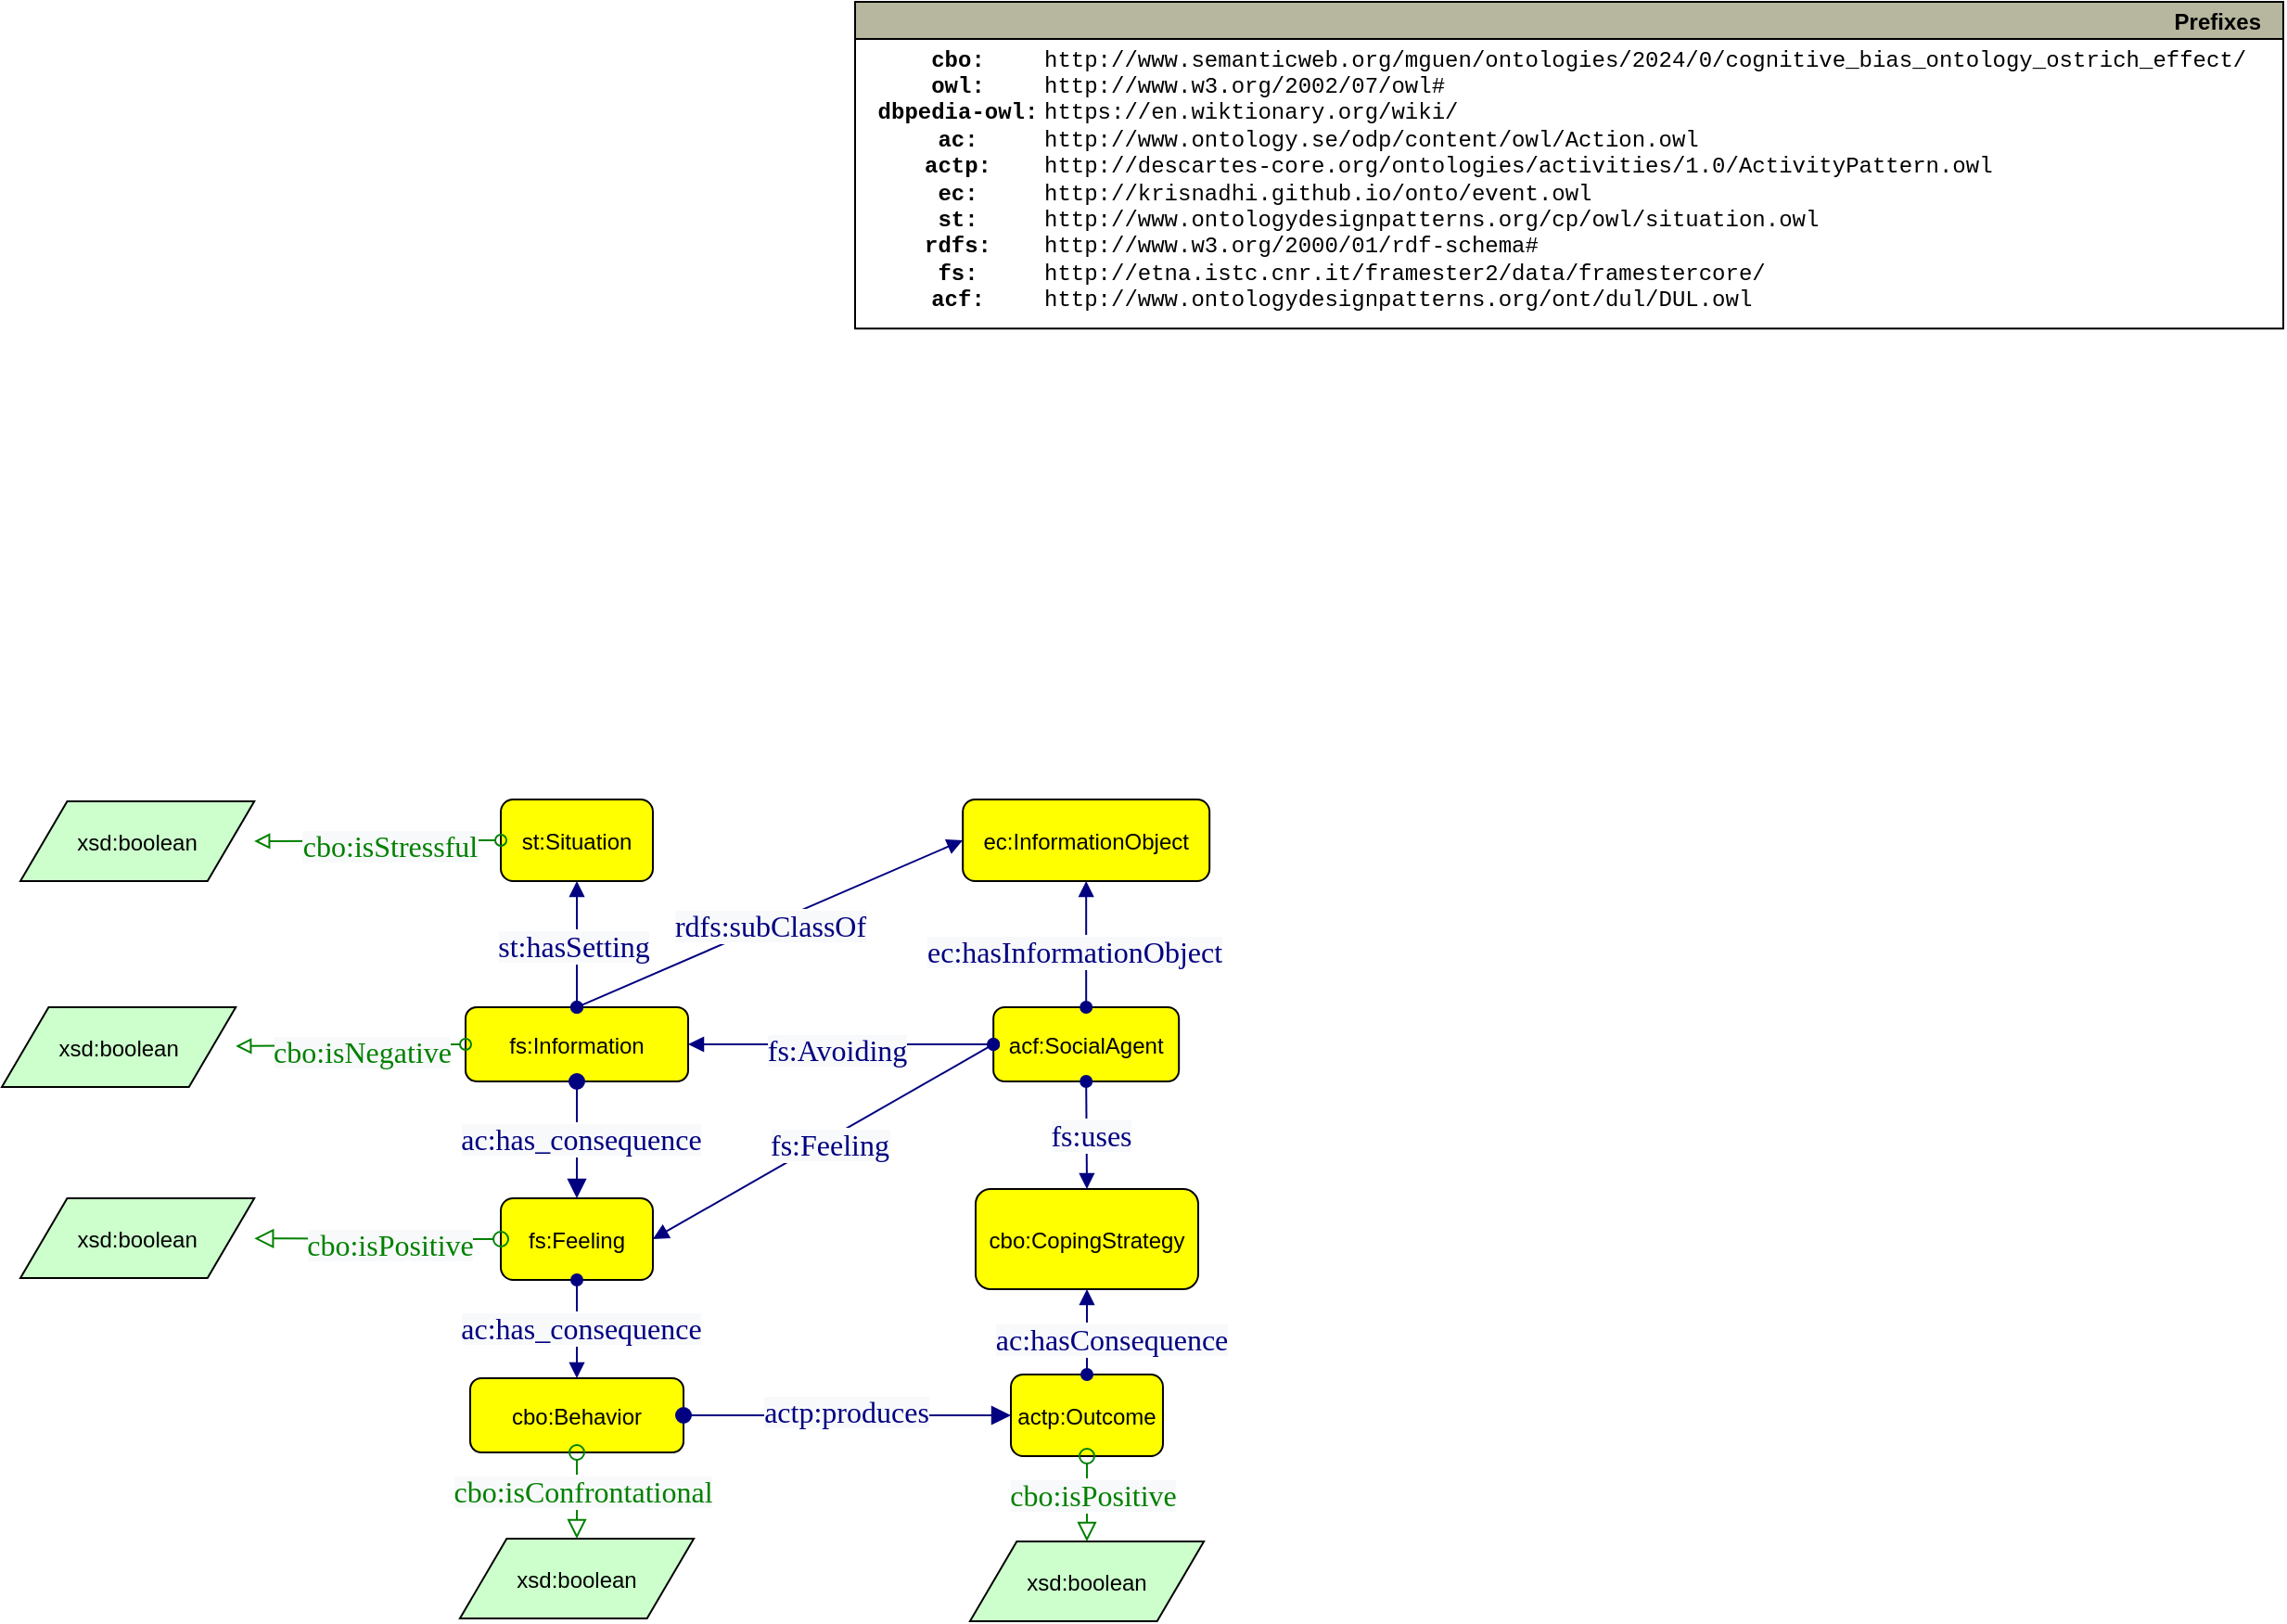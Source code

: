 <mxfile version="23.1.6" type="device">
  <diagram name="Pagina-1" id="cdvw-fGJhAjwr92eGuqH">
    <mxGraphModel dx="1707" dy="1637" grid="1" gridSize="10" guides="1" tooltips="1" connect="1" arrows="1" fold="1" page="1" pageScale="1" pageWidth="827" pageHeight="1169" math="0" shadow="0">
      <root>
        <mxCell id="0" />
        <mxCell id="1" parent="0" />
        <mxCell id="5axnnEzAqOF_N3PDDw29-1" value="Prefixes" style="graphMlID=n0;shape=swimlane;startSize=20;fillColor=#b7b69e;strokeColor=#000000;strokeWidth=1.0;align=right;spacingRight=10;fontStyle=1" parent="1" vertex="1">
          <mxGeometry x="-230" y="-1160" width="769.996" height="176.1" as="geometry" />
        </mxCell>
        <mxCell id="5axnnEzAqOF_N3PDDw29-2" value="&lt;b&gt;cbo:&lt;br&gt;owl:&lt;br&gt;dbpedia-owl:&lt;br&gt;ac:&lt;br&gt;actp:&lt;br&gt;ec:&lt;br&gt;st:&lt;br&gt;rdfs:&lt;br&gt;fs:&lt;br&gt;acf:&lt;br&gt;&lt;/b&gt;" style="text;html=1;align=center;verticalAlign=middle;resizable=0;points=[];autosize=1;fontFamily=Courier New;" parent="5axnnEzAqOF_N3PDDw29-1" vertex="1">
          <mxGeometry x="-0.004" y="16.1" width="110" height="160" as="geometry" />
        </mxCell>
        <mxCell id="5axnnEzAqOF_N3PDDw29-3" value="http://www.semanticweb.org/mguen/ontologies/2024/0/cognitive_bias_ontology_ostrich_effect/&lt;br&gt;http://www.w3.org/2002/07/owl#&lt;br&gt;https://en.wiktionary.org/wiki/&lt;br&gt;http://www.ontology.se/odp/content/owl/Action.owl&lt;br&gt;http://descartes-core.org/ontologies/activities/1.0/ActivityPattern.owl&lt;br&gt;http://krisnadhi.github.io/onto/event.owl&lt;br&gt;http://www.ontologydesignpatterns.org/cp/owl/situation.owl&lt;br&gt;http://www.w3.org/2000/01/rdf-schema#&lt;br&gt;http://etna.istc.cnr.it/framester2/data/framestercore/&lt;br&gt;http://www.ontologydesignpatterns.org/ont/dul/DUL.owl" style="text;html=1;align=left;verticalAlign=middle;resizable=0;points=[];autosize=1;fontFamily=Courier New;" parent="5axnnEzAqOF_N3PDDw29-1" vertex="1">
          <mxGeometry x="99.996" y="16.1" width="670" height="160" as="geometry" />
        </mxCell>
        <mxCell id="jWV_-NbMMqejMwwxDnWq-2" value="cbo:Behavior" style="graphMlID=n4;shape=rect;rounded=1;arcsize=30;fillColor=#ffff00;strokeColor=#000000;strokeWidth=1.0" parent="1" vertex="1">
          <mxGeometry x="-437.5" y="-418" width="115" height="40" as="geometry" />
        </mxCell>
        <mxCell id="jWV_-NbMMqejMwwxDnWq-4" value="st:Situation" style="graphMlID=n4;shape=rect;rounded=1;arcsize=30;fillColor=#ffff00;strokeColor=#000000;strokeWidth=1.0" parent="1" vertex="1">
          <mxGeometry x="-420.98" y="-730" width="81.968" height="44" as="geometry" />
        </mxCell>
        <mxCell id="jWV_-NbMMqejMwwxDnWq-5" value="cbo:CopingStrategy" style="graphMlID=n4;shape=rect;rounded=1;arcsize=30;fillColor=#ffff00;strokeColor=#000000;strokeWidth=1.0" parent="1" vertex="1">
          <mxGeometry x="-165" y="-520" width="120" height="54" as="geometry" />
        </mxCell>
        <mxCell id="jWV_-NbMMqejMwwxDnWq-7" value="fs:Feeling" style="graphMlID=n4;shape=rect;rounded=1;arcsize=30;fillColor=#ffff00;strokeColor=#000000;strokeWidth=1.0" parent="1" vertex="1">
          <mxGeometry x="-420.98" y="-515" width="81.968" height="44" as="geometry" />
        </mxCell>
        <mxCell id="jWV_-NbMMqejMwwxDnWq-8" value="ec:InformationObject" style="graphMlID=n4;shape=rect;rounded=1;arcsize=30;fillColor=#ffff00;strokeColor=#000000;strokeWidth=1.0" parent="1" vertex="1">
          <mxGeometry x="-171.91" y="-730" width="133" height="44" as="geometry" />
        </mxCell>
        <mxCell id="jWV_-NbMMqejMwwxDnWq-9" value="fs:Information" style="graphMlID=n4;shape=rect;rounded=1;arcsize=30;fillColor=#ffff00;strokeColor=#000000;strokeWidth=1.0" parent="1" vertex="1">
          <mxGeometry x="-440" y="-618" width="120" height="40" as="geometry" />
        </mxCell>
        <mxCell id="jWV_-NbMMqejMwwxDnWq-10" value="actp:Outcome" style="graphMlID=n4;shape=rect;rounded=1;arcsize=30;fillColor=#ffff00;strokeColor=#000000;strokeWidth=1.0" parent="1" vertex="1">
          <mxGeometry x="-145.98" y="-420" width="81.968" height="44" as="geometry" />
        </mxCell>
        <mxCell id="jWV_-NbMMqejMwwxDnWq-11" value="acf:SocialAgent" style="graphMlID=n4;shape=rect;rounded=1;arcsize=30;fillColor=#ffff00;strokeColor=#000000;strokeWidth=1.0" parent="1" vertex="1">
          <mxGeometry x="-155.41" y="-618" width="100" height="40" as="geometry" />
        </mxCell>
        <mxCell id="jWV_-NbMMqejMwwxDnWq-13" value="" style="graphMlID=e0;rounded=0;endArrow=block;strokeColor=#000080;strokeWidth=1.0;startArrow=oval;startFill=1;endFill=1;exitX=0.5;exitY=0;exitDx=0;exitDy=0;entryX=0.5;entryY=1;entryDx=0;entryDy=0;" parent="1" source="jWV_-NbMMqejMwwxDnWq-9" target="jWV_-NbMMqejMwwxDnWq-4" edge="1">
          <mxGeometry relative="1" as="geometry">
            <mxPoint x="-230" y="-689.918" as="sourcePoint" />
            <mxPoint x="-250" y="-750" as="targetPoint" />
          </mxGeometry>
        </mxCell>
        <mxCell id="jWV_-NbMMqejMwwxDnWq-14" value="&lt;span style=&quot;color: rgb(0 , 0 , 128) ; font-family: &amp;quot;dialog&amp;quot; ; font-size: 16px ; background-color: rgb(248 , 249 , 250)&quot;&gt;st:hasSetting&lt;/span&gt;" style="text;html=1;align=center;verticalAlign=middle;resizable=0;points=[];labelBackgroundColor=#ffffff;" parent="jWV_-NbMMqejMwwxDnWq-13" vertex="1" connectable="0">
          <mxGeometry x="-0.017" y="2" relative="1" as="geometry">
            <mxPoint as="offset" />
          </mxGeometry>
        </mxCell>
        <mxCell id="jWV_-NbMMqejMwwxDnWq-16" value="" style="graphMlID=e0;rounded=0;endArrow=block;strokeColor=#000080;strokeWidth=1.0;startArrow=oval;startFill=1;endFill=1;exitX=0;exitY=0.5;exitDx=0;exitDy=0;entryX=1;entryY=0.5;entryDx=0;entryDy=0;" parent="1" source="jWV_-NbMMqejMwwxDnWq-11" target="jWV_-NbMMqejMwwxDnWq-9" edge="1">
          <mxGeometry relative="1" as="geometry">
            <mxPoint x="-230" y="-689.918" as="sourcePoint" />
            <mxPoint x="-79" y="-690" as="targetPoint" />
          </mxGeometry>
        </mxCell>
        <mxCell id="jWV_-NbMMqejMwwxDnWq-17" value="&lt;span style=&quot;color: rgb(0 , 0 , 128) ; font-family: &amp;quot;dialog&amp;quot; ; font-size: 16px ; background-color: rgb(248 , 249 , 250)&quot;&gt;fs:Avoiding&lt;/span&gt;" style="text;html=1;align=center;verticalAlign=middle;resizable=0;points=[];labelBackgroundColor=#ffffff;" parent="jWV_-NbMMqejMwwxDnWq-16" vertex="1" connectable="0">
          <mxGeometry x="-0.017" y="2" relative="1" as="geometry">
            <mxPoint x="-4" y="1" as="offset" />
          </mxGeometry>
        </mxCell>
        <mxCell id="jWV_-NbMMqejMwwxDnWq-20" value="" style="graphMlID=e0;rounded=0;endArrow=block;strokeColor=#000080;strokeWidth=1.0;startArrow=oval;startFill=1;endFill=1;exitX=0;exitY=0.5;exitDx=0;exitDy=0;entryX=1;entryY=0.5;entryDx=0;entryDy=0;" parent="1" source="jWV_-NbMMqejMwwxDnWq-11" target="jWV_-NbMMqejMwwxDnWq-7" edge="1">
          <mxGeometry relative="1" as="geometry">
            <mxPoint x="-230" y="-689.918" as="sourcePoint" />
            <mxPoint x="-79" y="-690" as="targetPoint" />
          </mxGeometry>
        </mxCell>
        <mxCell id="jWV_-NbMMqejMwwxDnWq-21" value="&lt;span style=&quot;color: rgb(0 , 0 , 128) ; font-family: &amp;quot;dialog&amp;quot; ; font-size: 16px ; background-color: rgb(248 , 249 , 250)&quot;&gt;fs:Feeling&lt;/span&gt;" style="text;html=1;align=center;verticalAlign=middle;resizable=0;points=[];labelBackgroundColor=#ffffff;" parent="jWV_-NbMMqejMwwxDnWq-20" vertex="1" connectable="0">
          <mxGeometry x="-0.017" y="2" relative="1" as="geometry">
            <mxPoint as="offset" />
          </mxGeometry>
        </mxCell>
        <mxCell id="jWV_-NbMMqejMwwxDnWq-27" value="" style="graphMlID=e0;rounded=0;endArrow=block;strokeColor=#000080;strokeWidth=1.0;startArrow=oval;startFill=1;endFill=1;entryX=0.5;entryY=0;entryDx=0;entryDy=0;exitX=0.5;exitY=1;exitDx=0;exitDy=0;" parent="1" source="jWV_-NbMMqejMwwxDnWq-7" target="jWV_-NbMMqejMwwxDnWq-2" edge="1">
          <mxGeometry relative="1" as="geometry">
            <mxPoint x="-270.986" y="-436" as="sourcePoint" />
            <mxPoint x="-130" y="-780" as="targetPoint" />
            <Array as="points" />
          </mxGeometry>
        </mxCell>
        <mxCell id="jWV_-NbMMqejMwwxDnWq-28" value="&lt;span style=&quot;color: rgb(0 , 0 , 128) ; font-family: &amp;quot;dialog&amp;quot; ; font-size: 16px ; background-color: rgb(248 , 249 , 250)&quot;&gt;ac:has_consequence&lt;/span&gt;" style="text;html=1;align=center;verticalAlign=middle;resizable=0;points=[];labelBackgroundColor=#ffffff;" parent="jWV_-NbMMqejMwwxDnWq-27" vertex="1" connectable="0">
          <mxGeometry x="-0.017" y="2" relative="1" as="geometry">
            <mxPoint as="offset" />
          </mxGeometry>
        </mxCell>
        <mxCell id="jWV_-NbMMqejMwwxDnWq-30" value="" style="graphMlID=e0;rounded=0;endArrow=block;strokeColor=#000080;strokeWidth=1.0;startArrow=oval;startFill=1;endFill=1;entryX=0.5;entryY=1;entryDx=0;entryDy=0;exitX=0.5;exitY=0;exitDx=0;exitDy=0;" parent="1" source="jWV_-NbMMqejMwwxDnWq-11" target="jWV_-NbMMqejMwwxDnWq-8" edge="1">
          <mxGeometry relative="1" as="geometry">
            <mxPoint x="-230" y="-689.918" as="sourcePoint" />
            <mxPoint x="-79" y="-690" as="targetPoint" />
          </mxGeometry>
        </mxCell>
        <mxCell id="jWV_-NbMMqejMwwxDnWq-31" value="&lt;span style=&quot;color: rgb(0 , 0 , 128) ; font-family: &amp;quot;dialog&amp;quot; ; font-size: 16px ; background-color: rgb(248 , 249 , 250)&quot;&gt;ec:hasInformationObject&lt;/span&gt;" style="text;html=1;align=center;verticalAlign=middle;resizable=0;points=[];labelBackgroundColor=#ffffff;" parent="jWV_-NbMMqejMwwxDnWq-30" vertex="1" connectable="0">
          <mxGeometry x="-0.017" y="2" relative="1" as="geometry">
            <mxPoint x="-5" y="3" as="offset" />
          </mxGeometry>
        </mxCell>
        <mxCell id="jWV_-NbMMqejMwwxDnWq-32" value="" style="graphMlID=e0;rounded=0;endArrow=block;strokeColor=#000080;strokeWidth=1.0;startArrow=oval;startFill=1;endFill=1;exitX=0.5;exitY=0;exitDx=0;exitDy=0;entryX=0;entryY=0.5;entryDx=0;entryDy=0;" parent="1" source="jWV_-NbMMqejMwwxDnWq-9" target="jWV_-NbMMqejMwwxDnWq-8" edge="1">
          <mxGeometry relative="1" as="geometry">
            <mxPoint x="-230" y="-689.918" as="sourcePoint" />
            <mxPoint x="-79" y="-690" as="targetPoint" />
          </mxGeometry>
        </mxCell>
        <mxCell id="jWV_-NbMMqejMwwxDnWq-33" value="&lt;span style=&quot;color: rgb(0 , 0 , 128) ; font-family: &amp;quot;dialog&amp;quot; ; font-size: 16px ; background-color: rgb(248 , 249 , 250)&quot;&gt;rdfs:subClassOf&lt;/span&gt;" style="text;html=1;align=center;verticalAlign=middle;resizable=0;points=[];labelBackgroundColor=#ffffff;" parent="jWV_-NbMMqejMwwxDnWq-32" vertex="1" connectable="0">
          <mxGeometry x="-0.017" y="2" relative="1" as="geometry">
            <mxPoint x="2" y="2" as="offset" />
          </mxGeometry>
        </mxCell>
        <mxCell id="jWV_-NbMMqejMwwxDnWq-37" value="" style="graphMlID=e0;rounded=0;endArrow=block;strokeColor=#000080;strokeWidth=1.0;startArrow=oval;startFill=1;endFill=1;exitX=0.5;exitY=1;exitDx=0;exitDy=0;entryX=0.5;entryY=0;entryDx=0;entryDy=0;" parent="1" source="jWV_-NbMMqejMwwxDnWq-11" target="jWV_-NbMMqejMwwxDnWq-5" edge="1">
          <mxGeometry relative="1" as="geometry">
            <mxPoint x="-230" y="-689.918" as="sourcePoint" />
            <mxPoint x="-79" y="-690" as="targetPoint" />
          </mxGeometry>
        </mxCell>
        <mxCell id="jWV_-NbMMqejMwwxDnWq-38" value="&lt;span style=&quot;color: rgb(0 , 0 , 128) ; font-family: &amp;quot;dialog&amp;quot; ; font-size: 16px ; background-color: rgb(248 , 249 , 250)&quot;&gt;fs:uses&lt;/span&gt;" style="text;html=1;align=center;verticalAlign=middle;resizable=0;points=[];labelBackgroundColor=#ffffff;" parent="jWV_-NbMMqejMwwxDnWq-37" vertex="1" connectable="0">
          <mxGeometry x="-0.017" y="2" relative="1" as="geometry">
            <mxPoint as="offset" />
          </mxGeometry>
        </mxCell>
        <mxCell id="jWV_-NbMMqejMwwxDnWq-42" value="" style="graphMlID=e0;rounded=0;endArrow=block;strokeColor=#000080;strokeWidth=1.0;startArrow=oval;startFill=1;endFill=1;exitX=0.5;exitY=0;exitDx=0;exitDy=0;entryX=0.5;entryY=1;entryDx=0;entryDy=0;" parent="1" source="jWV_-NbMMqejMwwxDnWq-10" target="jWV_-NbMMqejMwwxDnWq-5" edge="1">
          <mxGeometry relative="1" as="geometry">
            <mxPoint x="-230" y="-689.918" as="sourcePoint" />
            <mxPoint x="-79" y="-690" as="targetPoint" />
          </mxGeometry>
        </mxCell>
        <mxCell id="jWV_-NbMMqejMwwxDnWq-43" value="&lt;span style=&quot;color: rgb(0 , 0 , 128) ; font-family: &amp;quot;dialog&amp;quot; ; font-size: 16px ; background-color: rgb(248 , 249 , 250)&quot;&gt;ac:hasConsequence&lt;/span&gt;" style="text;html=1;align=center;verticalAlign=middle;resizable=0;points=[];labelBackgroundColor=#ffffff;" parent="jWV_-NbMMqejMwwxDnWq-42" vertex="1" connectable="0">
          <mxGeometry x="-0.017" y="2" relative="1" as="geometry">
            <mxPoint x="15" y="3" as="offset" />
          </mxGeometry>
        </mxCell>
        <mxCell id="y8tdTfFBBmeGGs7g5vYR-1" value="xsd:boolean" style="graphMlID=n6;shape=parallelogram;fillColor=#ccffcc;strokeColor=#000000;strokeWidth=1.0" parent="1" vertex="1">
          <mxGeometry x="-680" y="-729" width="126.095" height="43" as="geometry" />
        </mxCell>
        <mxCell id="y8tdTfFBBmeGGs7g5vYR-4" value="" style="graphMlID=e2;rounded=0;endArrow=block;strokeColor=#008000;strokeWidth=1.0;startArrow=oval;startFill=0;endFill=0;exitX=0;exitY=0.5;exitDx=0;exitDy=0;entryX=1;entryY=0.5;entryDx=0;entryDy=0;" parent="1" source="jWV_-NbMMqejMwwxDnWq-4" target="y8tdTfFBBmeGGs7g5vYR-1" edge="1">
          <mxGeometry relative="1" as="geometry">
            <mxPoint x="-245" y="-440" as="sourcePoint" />
            <mxPoint x="-28" y="-330" as="targetPoint" />
          </mxGeometry>
        </mxCell>
        <mxCell id="y8tdTfFBBmeGGs7g5vYR-5" value="&lt;span style=&quot;color: rgb(0 , 128 , 0) ; font-family: &amp;quot;dialog&amp;quot; ; font-size: 16px ; background-color: rgb(248 , 249 , 250)&quot;&gt;cbo:isStressful&lt;/span&gt;" style="text;html=1;align=center;verticalAlign=middle;resizable=0;points=[];labelBackgroundColor=#ffffff;" parent="y8tdTfFBBmeGGs7g5vYR-4" vertex="1" connectable="0">
          <mxGeometry x="-0.09" y="3" relative="1" as="geometry">
            <mxPoint as="offset" />
          </mxGeometry>
        </mxCell>
        <mxCell id="8PJPfNY07t43NJ5hW8Hc-6" value="" style="graphMlID=e2;rounded=0;endArrow=block;strokeColor=#008000;strokeWidth=1.0;startArrow=oval;startFill=0;endFill=0;fontSize=12;startSize=8;endSize=8;exitX=0;exitY=0.5;exitDx=0;exitDy=0;" parent="1" source="jWV_-NbMMqejMwwxDnWq-7" target="8PJPfNY07t43NJ5hW8Hc-8" edge="1">
          <mxGeometry relative="1" as="geometry">
            <mxPoint x="-180" y="-470" as="sourcePoint" />
            <mxPoint x="-360" y="-660" as="targetPoint" />
          </mxGeometry>
        </mxCell>
        <mxCell id="8PJPfNY07t43NJ5hW8Hc-7" value="&lt;span style=&quot;color: rgb(0 , 128 , 0) ; font-family: &amp;quot;dialog&amp;quot; ; font-size: 16px ; background-color: rgb(248 , 249 , 250)&quot;&gt;cbo:isPositive&lt;/span&gt;" style="text;html=1;align=center;verticalAlign=middle;resizable=0;points=[];labelBackgroundColor=#ffffff;" parent="8PJPfNY07t43NJ5hW8Hc-6" vertex="1" connectable="0">
          <mxGeometry x="-0.09" y="3" relative="1" as="geometry">
            <mxPoint as="offset" />
          </mxGeometry>
        </mxCell>
        <mxCell id="8PJPfNY07t43NJ5hW8Hc-8" value="xsd:boolean" style="graphMlID=n6;shape=parallelogram;fillColor=#ccffcc;strokeColor=#000000;strokeWidth=1.0" parent="1" vertex="1">
          <mxGeometry x="-679.997" y="-515" width="126.095" height="43" as="geometry" />
        </mxCell>
        <mxCell id="8PJPfNY07t43NJ5hW8Hc-10" value="" style="graphMlID=e0;rounded=0;endArrow=block;strokeColor=#000080;strokeWidth=1.0;startArrow=oval;startFill=1;endFill=1;fontSize=12;startSize=8;endSize=8;exitX=1;exitY=0.5;exitDx=0;exitDy=0;entryX=0;entryY=0.5;entryDx=0;entryDy=0;" parent="1" source="jWV_-NbMMqejMwwxDnWq-2" target="jWV_-NbMMqejMwwxDnWq-10" edge="1">
          <mxGeometry relative="1" as="geometry">
            <mxPoint x="-120" y="-469.918" as="sourcePoint" />
            <mxPoint x="31" y="-470" as="targetPoint" />
          </mxGeometry>
        </mxCell>
        <mxCell id="8PJPfNY07t43NJ5hW8Hc-11" value="&lt;span style=&quot;color: rgb(0 , 0 , 128) ; font-family: &amp;quot;dialog&amp;quot; ; font-size: 16px ; background-color: rgb(248 , 249 , 250)&quot;&gt;actp:produces&lt;/span&gt;" style="text;html=1;align=center;verticalAlign=middle;resizable=0;points=[];labelBackgroundColor=#ffffff;" parent="8PJPfNY07t43NJ5hW8Hc-10" vertex="1" connectable="0">
          <mxGeometry x="-0.017" y="2" relative="1" as="geometry">
            <mxPoint as="offset" />
          </mxGeometry>
        </mxCell>
        <mxCell id="8PJPfNY07t43NJ5hW8Hc-15" value="" style="graphMlID=e2;rounded=0;endArrow=block;strokeColor=#008000;strokeWidth=1.0;startArrow=oval;startFill=0;endFill=0;fontSize=12;startSize=8;endSize=8;exitX=0.5;exitY=1;exitDx=0;exitDy=0;" parent="1" source="jWV_-NbMMqejMwwxDnWq-10" target="8PJPfNY07t43NJ5hW8Hc-17" edge="1">
          <mxGeometry relative="1" as="geometry">
            <mxPoint x="-180" y="-470" as="sourcePoint" />
            <mxPoint x="-105" y="-320" as="targetPoint" />
          </mxGeometry>
        </mxCell>
        <mxCell id="8PJPfNY07t43NJ5hW8Hc-16" value="&lt;span style=&quot;color: rgb(0 , 128 , 0) ; font-family: &amp;quot;dialog&amp;quot; ; font-size: 16px ; background-color: rgb(248 , 249 , 250)&quot;&gt;cbo:isPositive&lt;/span&gt;" style="text;html=1;align=center;verticalAlign=middle;resizable=0;points=[];labelBackgroundColor=#ffffff;" parent="8PJPfNY07t43NJ5hW8Hc-15" vertex="1" connectable="0">
          <mxGeometry x="-0.09" y="3" relative="1" as="geometry">
            <mxPoint as="offset" />
          </mxGeometry>
        </mxCell>
        <mxCell id="8PJPfNY07t43NJ5hW8Hc-17" value="xsd:boolean" style="graphMlID=n6;shape=parallelogram;fillColor=#ccffcc;strokeColor=#000000;strokeWidth=1.0" parent="1" vertex="1">
          <mxGeometry x="-168.047" y="-330" width="126.095" height="43" as="geometry" />
        </mxCell>
        <mxCell id="8PJPfNY07t43NJ5hW8Hc-18" value="" style="graphMlID=e2;rounded=0;endArrow=block;strokeColor=#008000;strokeWidth=1.0;startArrow=oval;startFill=0;endFill=0;fontSize=12;startSize=8;endSize=8;exitX=0.5;exitY=1;exitDx=0;exitDy=0;" parent="1" source="jWV_-NbMMqejMwwxDnWq-2" target="8PJPfNY07t43NJ5hW8Hc-20" edge="1">
          <mxGeometry relative="1" as="geometry">
            <mxPoint x="-180" y="-520" as="sourcePoint" />
            <mxPoint x="-380" y="-310" as="targetPoint" />
          </mxGeometry>
        </mxCell>
        <mxCell id="8PJPfNY07t43NJ5hW8Hc-19" value="&lt;span style=&quot;color: rgb(0 , 128 , 0) ; font-family: &amp;quot;dialog&amp;quot; ; font-size: 16px ; background-color: rgb(248 , 249 , 250)&quot;&gt;cbo:isConfrontational&lt;/span&gt;" style="text;html=1;align=center;verticalAlign=middle;resizable=0;points=[];labelBackgroundColor=#ffffff;" parent="8PJPfNY07t43NJ5hW8Hc-18" vertex="1" connectable="0">
          <mxGeometry x="-0.09" y="3" relative="1" as="geometry">
            <mxPoint as="offset" />
          </mxGeometry>
        </mxCell>
        <mxCell id="8PJPfNY07t43NJ5hW8Hc-20" value="xsd:boolean" style="graphMlID=n6;shape=parallelogram;fillColor=#ccffcc;strokeColor=#000000;strokeWidth=1.0" parent="1" vertex="1">
          <mxGeometry x="-443.047" y="-331.5" width="126.095" height="43" as="geometry" />
        </mxCell>
        <mxCell id="8PJPfNY07t43NJ5hW8Hc-21" value="" style="graphMlID=e0;rounded=0;endArrow=block;strokeColor=#000080;strokeWidth=1.0;startArrow=oval;startFill=1;endFill=1;fontSize=12;startSize=8;endSize=8;exitX=0.5;exitY=1;exitDx=0;exitDy=0;entryX=0.5;entryY=0;entryDx=0;entryDy=0;" parent="1" source="jWV_-NbMMqejMwwxDnWq-9" target="jWV_-NbMMqejMwwxDnWq-7" edge="1">
          <mxGeometry relative="1" as="geometry">
            <mxPoint x="-170" y="-539.918" as="sourcePoint" />
            <mxPoint x="-19" y="-540" as="targetPoint" />
          </mxGeometry>
        </mxCell>
        <mxCell id="8PJPfNY07t43NJ5hW8Hc-22" value="&lt;font face=&quot;dialog&quot; color=&quot;#000080&quot;&gt;&lt;span style=&quot;font-size: 16px; background-color: rgb(248, 249, 250);&quot;&gt;ac:has_consequence&lt;/span&gt;&lt;/font&gt;" style="text;html=1;align=center;verticalAlign=middle;resizable=0;points=[];labelBackgroundColor=#ffffff;" parent="8PJPfNY07t43NJ5hW8Hc-21" vertex="1" connectable="0">
          <mxGeometry x="-0.017" y="2" relative="1" as="geometry">
            <mxPoint as="offset" />
          </mxGeometry>
        </mxCell>
        <mxCell id="24WxFaeNCEhH4js4shkU-1" value="" style="graphMlID=e2;rounded=0;endArrow=block;strokeColor=#008000;strokeWidth=1.0;startArrow=oval;startFill=0;endFill=0;exitX=0;exitY=0.5;exitDx=0;exitDy=0;" edge="1" parent="1" source="jWV_-NbMMqejMwwxDnWq-9" target="24WxFaeNCEhH4js4shkU-3">
          <mxGeometry relative="1" as="geometry">
            <mxPoint x="-640" y="-600" as="sourcePoint" />
            <mxPoint x="-590" y="-590" as="targetPoint" />
          </mxGeometry>
        </mxCell>
        <mxCell id="24WxFaeNCEhH4js4shkU-2" value="&lt;span style=&quot;color: rgb(0 , 128 , 0) ; font-family: &amp;quot;dialog&amp;quot; ; font-size: 16px ; background-color: rgb(248 , 249 , 250)&quot;&gt;cbo:isNegative&lt;/span&gt;" style="text;html=1;align=center;verticalAlign=middle;resizable=0;points=[];labelBackgroundColor=#ffffff;" vertex="1" connectable="0" parent="24WxFaeNCEhH4js4shkU-1">
          <mxGeometry x="-0.09" y="3" relative="1" as="geometry">
            <mxPoint as="offset" />
          </mxGeometry>
        </mxCell>
        <mxCell id="24WxFaeNCEhH4js4shkU-3" value="xsd:boolean" style="graphMlID=n6;shape=parallelogram;fillColor=#ccffcc;strokeColor=#000000;strokeWidth=1.0" vertex="1" parent="1">
          <mxGeometry x="-689.997" y="-618" width="126.095" height="43" as="geometry" />
        </mxCell>
      </root>
    </mxGraphModel>
  </diagram>
</mxfile>
